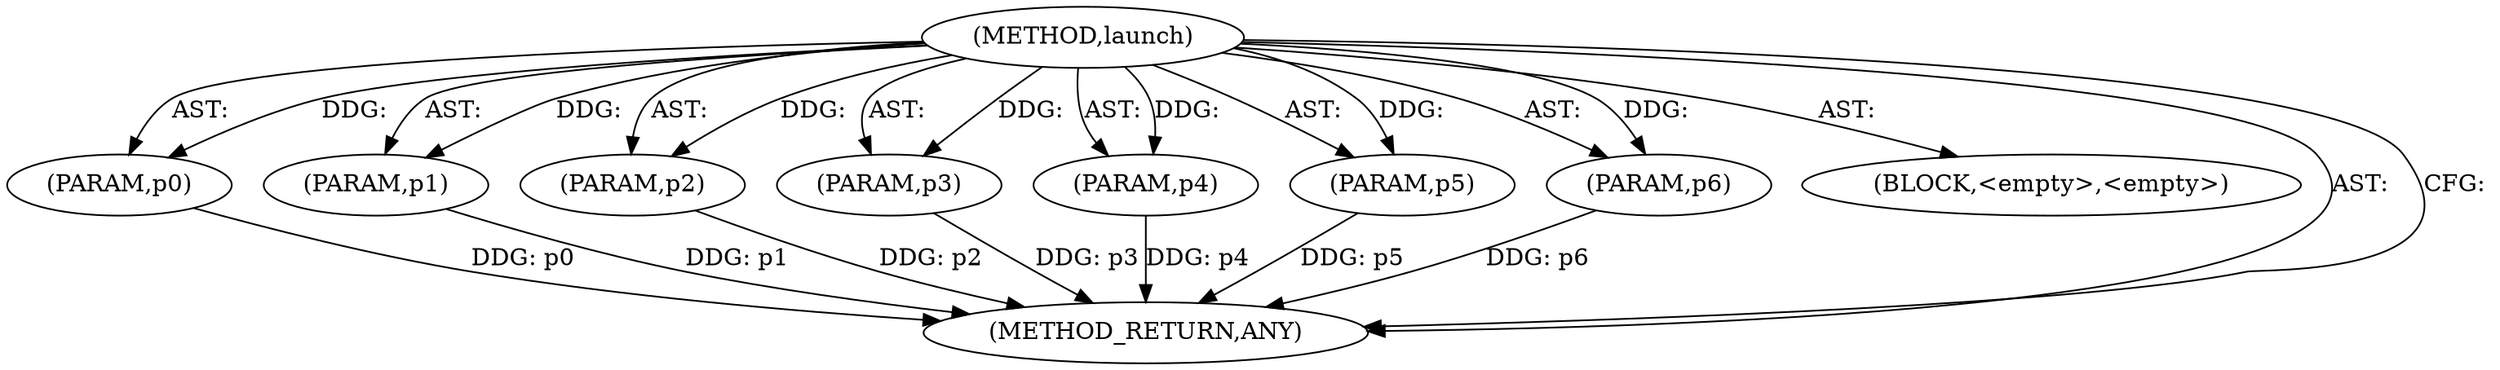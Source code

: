 digraph "launch" {  
"111669149763" [label = <(METHOD,launch)> ]
"115964117136" [label = <(PARAM,p0)> ]
"115964117137" [label = <(PARAM,p1)> ]
"115964117138" [label = <(PARAM,p2)> ]
"115964117139" [label = <(PARAM,p3)> ]
"115964117140" [label = <(PARAM,p4)> ]
"115964117141" [label = <(PARAM,p5)> ]
"115964117142" [label = <(PARAM,p6)> ]
"25769803876" [label = <(BLOCK,&lt;empty&gt;,&lt;empty&gt;)> ]
"128849018947" [label = <(METHOD_RETURN,ANY)> ]
  "111669149763" -> "115964117136"  [ label = "AST: "] 
  "111669149763" -> "115964117137"  [ label = "AST: "] 
  "111669149763" -> "25769803876"  [ label = "AST: "] 
  "111669149763" -> "115964117138"  [ label = "AST: "] 
  "111669149763" -> "128849018947"  [ label = "AST: "] 
  "111669149763" -> "115964117139"  [ label = "AST: "] 
  "111669149763" -> "115964117140"  [ label = "AST: "] 
  "111669149763" -> "115964117141"  [ label = "AST: "] 
  "111669149763" -> "115964117142"  [ label = "AST: "] 
  "111669149763" -> "128849018947"  [ label = "CFG: "] 
  "115964117136" -> "128849018947"  [ label = "DDG: p0"] 
  "115964117137" -> "128849018947"  [ label = "DDG: p1"] 
  "115964117138" -> "128849018947"  [ label = "DDG: p2"] 
  "115964117139" -> "128849018947"  [ label = "DDG: p3"] 
  "115964117140" -> "128849018947"  [ label = "DDG: p4"] 
  "115964117141" -> "128849018947"  [ label = "DDG: p5"] 
  "115964117142" -> "128849018947"  [ label = "DDG: p6"] 
  "111669149763" -> "115964117136"  [ label = "DDG: "] 
  "111669149763" -> "115964117137"  [ label = "DDG: "] 
  "111669149763" -> "115964117138"  [ label = "DDG: "] 
  "111669149763" -> "115964117139"  [ label = "DDG: "] 
  "111669149763" -> "115964117140"  [ label = "DDG: "] 
  "111669149763" -> "115964117141"  [ label = "DDG: "] 
  "111669149763" -> "115964117142"  [ label = "DDG: "] 
}
